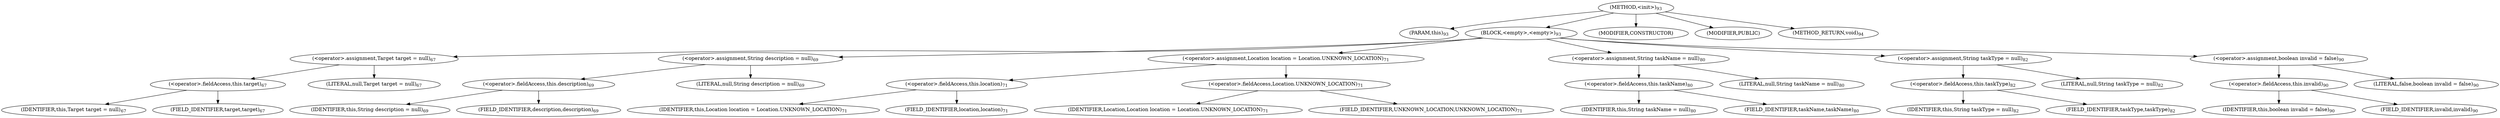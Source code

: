digraph "&lt;init&gt;" {  
"74" [label = <(METHOD,&lt;init&gt;)<SUB>93</SUB>> ]
"75" [label = <(PARAM,this)<SUB>93</SUB>> ]
"76" [label = <(BLOCK,&lt;empty&gt;,&lt;empty&gt;)<SUB>93</SUB>> ]
"77" [label = <(&lt;operator&gt;.assignment,Target target = null)<SUB>67</SUB>> ]
"78" [label = <(&lt;operator&gt;.fieldAccess,this.target)<SUB>67</SUB>> ]
"79" [label = <(IDENTIFIER,this,Target target = null)<SUB>67</SUB>> ]
"80" [label = <(FIELD_IDENTIFIER,target,target)<SUB>67</SUB>> ]
"81" [label = <(LITERAL,null,Target target = null)<SUB>67</SUB>> ]
"82" [label = <(&lt;operator&gt;.assignment,String description = null)<SUB>69</SUB>> ]
"83" [label = <(&lt;operator&gt;.fieldAccess,this.description)<SUB>69</SUB>> ]
"84" [label = <(IDENTIFIER,this,String description = null)<SUB>69</SUB>> ]
"85" [label = <(FIELD_IDENTIFIER,description,description)<SUB>69</SUB>> ]
"86" [label = <(LITERAL,null,String description = null)<SUB>69</SUB>> ]
"87" [label = <(&lt;operator&gt;.assignment,Location location = Location.UNKNOWN_LOCATION)<SUB>71</SUB>> ]
"88" [label = <(&lt;operator&gt;.fieldAccess,this.location)<SUB>71</SUB>> ]
"89" [label = <(IDENTIFIER,this,Location location = Location.UNKNOWN_LOCATION)<SUB>71</SUB>> ]
"90" [label = <(FIELD_IDENTIFIER,location,location)<SUB>71</SUB>> ]
"91" [label = <(&lt;operator&gt;.fieldAccess,Location.UNKNOWN_LOCATION)<SUB>71</SUB>> ]
"92" [label = <(IDENTIFIER,Location,Location location = Location.UNKNOWN_LOCATION)<SUB>71</SUB>> ]
"93" [label = <(FIELD_IDENTIFIER,UNKNOWN_LOCATION,UNKNOWN_LOCATION)<SUB>71</SUB>> ]
"94" [label = <(&lt;operator&gt;.assignment,String taskName = null)<SUB>80</SUB>> ]
"95" [label = <(&lt;operator&gt;.fieldAccess,this.taskName)<SUB>80</SUB>> ]
"96" [label = <(IDENTIFIER,this,String taskName = null)<SUB>80</SUB>> ]
"97" [label = <(FIELD_IDENTIFIER,taskName,taskName)<SUB>80</SUB>> ]
"98" [label = <(LITERAL,null,String taskName = null)<SUB>80</SUB>> ]
"99" [label = <(&lt;operator&gt;.assignment,String taskType = null)<SUB>82</SUB>> ]
"100" [label = <(&lt;operator&gt;.fieldAccess,this.taskType)<SUB>82</SUB>> ]
"101" [label = <(IDENTIFIER,this,String taskType = null)<SUB>82</SUB>> ]
"102" [label = <(FIELD_IDENTIFIER,taskType,taskType)<SUB>82</SUB>> ]
"103" [label = <(LITERAL,null,String taskType = null)<SUB>82</SUB>> ]
"104" [label = <(&lt;operator&gt;.assignment,boolean invalid = false)<SUB>90</SUB>> ]
"105" [label = <(&lt;operator&gt;.fieldAccess,this.invalid)<SUB>90</SUB>> ]
"106" [label = <(IDENTIFIER,this,boolean invalid = false)<SUB>90</SUB>> ]
"107" [label = <(FIELD_IDENTIFIER,invalid,invalid)<SUB>90</SUB>> ]
"108" [label = <(LITERAL,false,boolean invalid = false)<SUB>90</SUB>> ]
"109" [label = <(MODIFIER,CONSTRUCTOR)> ]
"110" [label = <(MODIFIER,PUBLIC)> ]
"111" [label = <(METHOD_RETURN,void)<SUB>94</SUB>> ]
  "74" -> "75" 
  "74" -> "76" 
  "74" -> "109" 
  "74" -> "110" 
  "74" -> "111" 
  "76" -> "77" 
  "76" -> "82" 
  "76" -> "87" 
  "76" -> "94" 
  "76" -> "99" 
  "76" -> "104" 
  "77" -> "78" 
  "77" -> "81" 
  "78" -> "79" 
  "78" -> "80" 
  "82" -> "83" 
  "82" -> "86" 
  "83" -> "84" 
  "83" -> "85" 
  "87" -> "88" 
  "87" -> "91" 
  "88" -> "89" 
  "88" -> "90" 
  "91" -> "92" 
  "91" -> "93" 
  "94" -> "95" 
  "94" -> "98" 
  "95" -> "96" 
  "95" -> "97" 
  "99" -> "100" 
  "99" -> "103" 
  "100" -> "101" 
  "100" -> "102" 
  "104" -> "105" 
  "104" -> "108" 
  "105" -> "106" 
  "105" -> "107" 
}
